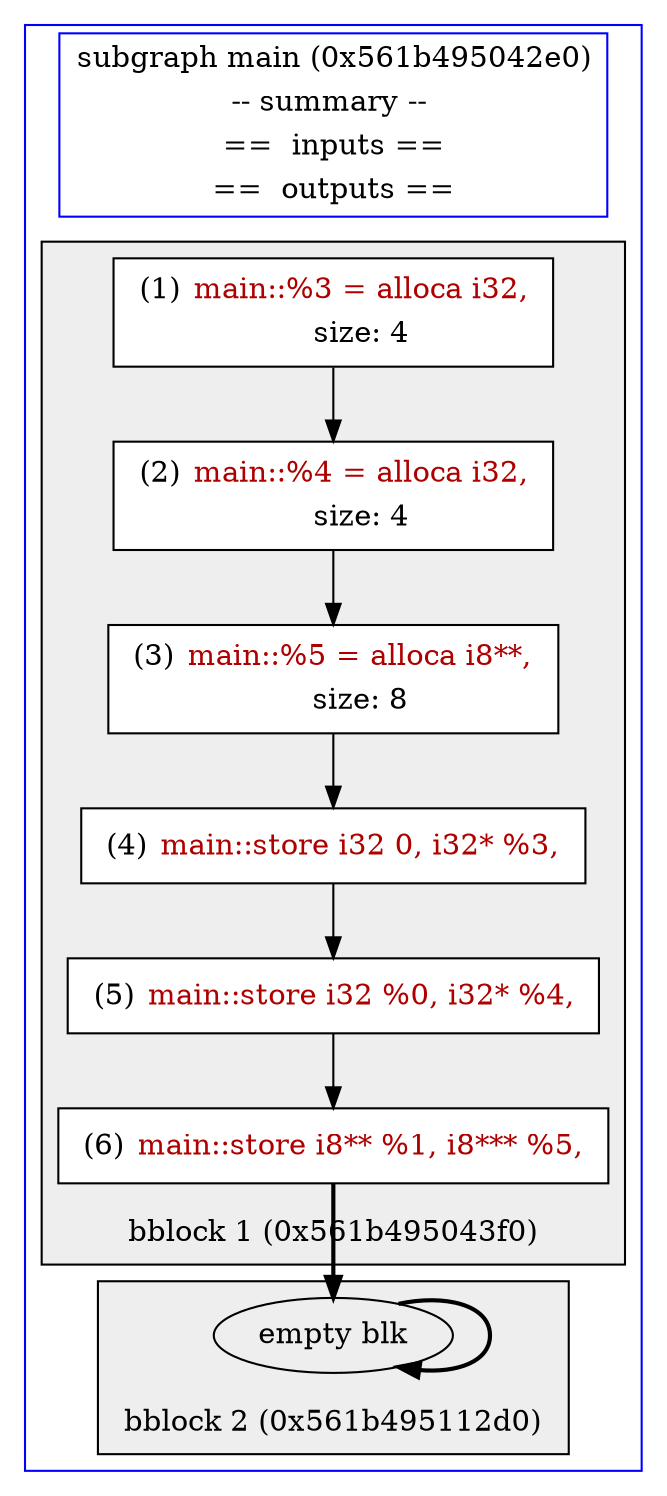 digraph "Data Dependencies Graph" {
  compound=true;

subgraph cluster_subg_0x561b495042e0 {
  compound=true;

  style=filled;
  fillcolor=white; color=blue;
  label=<<table cellborder="0"><tr><td colspan="4">subgraph main (0x561b495042e0)</td></tr>
<tr><td colspan="4">-- summary -- </td></tr>
<tr><td colspan="4">==  inputs ==</td></tr><tr><td colspan="4">==  outputs ==</td></tr></table>>;
subgraph cluster_bb_0x561b495043f0 {
    style=filled;
    fillcolor="#eeeeee";
    color="black";
label=<<table border="0">
<tr><td colspan="4">bblock 1 (0x561b495043f0)</td></tr></table>>
labelloc=b
	NODE0x561b49504450 [label=<<table border="0"><tr><td>(1)</td> <td><font color="#af0000">main::%3 = alloca i32,</font></td></tr>
<tr><td></td><td>size: 4</td></tr>
</table>>
 style=filled fillcolor=white shape=box]
	NODE0x561b49504710 [label=<<table border="0"><tr><td>(2)</td> <td><font color="#af0000">main::%4 = alloca i32,</font></td></tr>
<tr><td></td><td>size: 4</td></tr>
</table>>
 style=filled fillcolor=white shape=box]
	NODE0x561b495048f0 [label=<<table border="0"><tr><td>(3)</td> <td><font color="#af0000">main::%5 = alloca i8**,</font></td></tr>
<tr><td></td><td>size: 8</td></tr>
</table>>
 style=filled fillcolor=white shape=box]
	NODE0x561b49504ad0 [label=<<table border="0"><tr><td>(4)</td> <td><font color="#af0000">main::store i32 0, i32* %3,</font></td></tr>
</table>>
 style=filled fillcolor=white shape=box]
	NODE0x561b49504cb0 [label=<<table border="0"><tr><td>(5)</td> <td><font color="#af0000">main::store i32 %0, i32* %4,</font></td></tr>
</table>>
 style=filled fillcolor=white shape=box]
	NODE0x561b49511090 [label=<<table border="0"><tr><td>(6)</td> <td><font color="#af0000">main::store i8** %1, i8*** %5,</font></td></tr>
</table>>
 style=filled fillcolor=white shape=box]
}
subgraph cluster_bb_0x561b495112d0 {
    style=filled;
    fillcolor="#eeeeee";
    color="black";
label=<<table border="0">
<tr><td colspan="4">bblock 2 (0x561b495112d0)</td></tr></table>>
labelloc=b
	NODE0x561b495112d0 [label="empty blk"]
}
}
	NODE0x561b49504450->NODE0x561b49504710 [constraint=true]
	NODE0x561b49504710->NODE0x561b495048f0 [constraint=true]
	NODE0x561b495048f0->NODE0x561b49504ad0 [constraint=true]
	NODE0x561b49504ad0->NODE0x561b49504cb0 [constraint=true]
	NODE0x561b49504cb0->NODE0x561b49511090 [constraint=true]

	NODE0x561b49511090 -> NODE0x561b495112d0 [penwidth=2 constraint=true lhead="cluster_bb_0x561b495043f0" ltail="cluster_bb_0x561b495112d0"]

	NODE0x561b495112d0 -> NODE0x561b495112d0 [penwidth=2 constraint=true lhead="cluster_bb_0x561b495112d0" ltail="cluster_bb_0x561b495112d0"]
}
